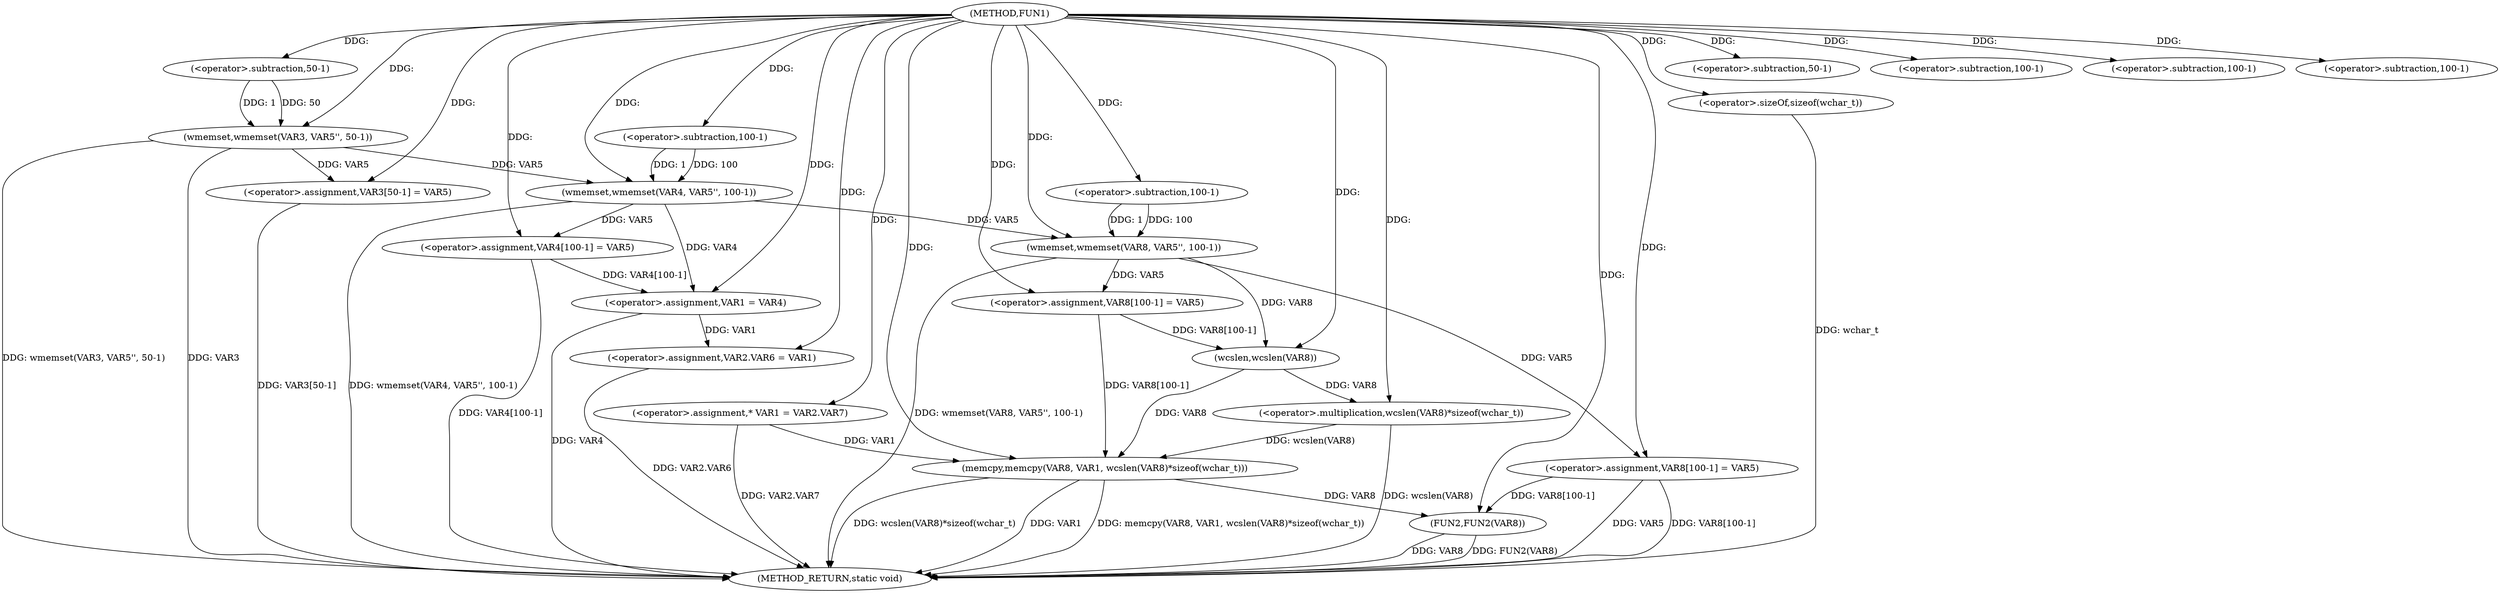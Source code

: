 digraph FUN1 {  
"1000100" [label = "(METHOD,FUN1)" ]
"1000179" [label = "(METHOD_RETURN,static void)" ]
"1000106" [label = "(wmemset,wmemset(VAR3, VAR5'', 50-1))" ]
"1000109" [label = "(<operator>.subtraction,50-1)" ]
"1000112" [label = "(<operator>.assignment,VAR3[50-1] = VAR5)" ]
"1000115" [label = "(<operator>.subtraction,50-1)" ]
"1000119" [label = "(wmemset,wmemset(VAR4, VAR5'', 100-1))" ]
"1000122" [label = "(<operator>.subtraction,100-1)" ]
"1000125" [label = "(<operator>.assignment,VAR4[100-1] = VAR5)" ]
"1000128" [label = "(<operator>.subtraction,100-1)" ]
"1000132" [label = "(<operator>.assignment,VAR1 = VAR4)" ]
"1000135" [label = "(<operator>.assignment,VAR2.VAR6 = VAR1)" ]
"1000142" [label = "(<operator>.assignment,* VAR1 = VAR2.VAR7)" ]
"1000149" [label = "(wmemset,wmemset(VAR8, VAR5'', 100-1))" ]
"1000152" [label = "(<operator>.subtraction,100-1)" ]
"1000155" [label = "(<operator>.assignment,VAR8[100-1] = VAR5)" ]
"1000158" [label = "(<operator>.subtraction,100-1)" ]
"1000162" [label = "(memcpy,memcpy(VAR8, VAR1, wcslen(VAR8)*sizeof(wchar_t)))" ]
"1000165" [label = "(<operator>.multiplication,wcslen(VAR8)*sizeof(wchar_t))" ]
"1000166" [label = "(wcslen,wcslen(VAR8))" ]
"1000168" [label = "(<operator>.sizeOf,sizeof(wchar_t))" ]
"1000170" [label = "(<operator>.assignment,VAR8[100-1] = VAR5)" ]
"1000173" [label = "(<operator>.subtraction,100-1)" ]
"1000177" [label = "(FUN2,FUN2(VAR8))" ]
  "1000177" -> "1000179"  [ label = "DDG: VAR8"] 
  "1000106" -> "1000179"  [ label = "DDG: VAR3"] 
  "1000168" -> "1000179"  [ label = "DDG: wchar_t"] 
  "1000165" -> "1000179"  [ label = "DDG: wcslen(VAR8)"] 
  "1000119" -> "1000179"  [ label = "DDG: wmemset(VAR4, VAR5'', 100-1)"] 
  "1000162" -> "1000179"  [ label = "DDG: memcpy(VAR8, VAR1, wcslen(VAR8)*sizeof(wchar_t))"] 
  "1000106" -> "1000179"  [ label = "DDG: wmemset(VAR3, VAR5'', 50-1)"] 
  "1000162" -> "1000179"  [ label = "DDG: wcslen(VAR8)*sizeof(wchar_t)"] 
  "1000162" -> "1000179"  [ label = "DDG: VAR1"] 
  "1000125" -> "1000179"  [ label = "DDG: VAR4[100-1]"] 
  "1000142" -> "1000179"  [ label = "DDG: VAR2.VAR7"] 
  "1000132" -> "1000179"  [ label = "DDG: VAR4"] 
  "1000149" -> "1000179"  [ label = "DDG: wmemset(VAR8, VAR5'', 100-1)"] 
  "1000170" -> "1000179"  [ label = "DDG: VAR5"] 
  "1000112" -> "1000179"  [ label = "DDG: VAR3[50-1]"] 
  "1000135" -> "1000179"  [ label = "DDG: VAR2.VAR6"] 
  "1000170" -> "1000179"  [ label = "DDG: VAR8[100-1]"] 
  "1000177" -> "1000179"  [ label = "DDG: FUN2(VAR8)"] 
  "1000100" -> "1000106"  [ label = "DDG: "] 
  "1000109" -> "1000106"  [ label = "DDG: 50"] 
  "1000109" -> "1000106"  [ label = "DDG: 1"] 
  "1000100" -> "1000109"  [ label = "DDG: "] 
  "1000106" -> "1000112"  [ label = "DDG: VAR5"] 
  "1000100" -> "1000112"  [ label = "DDG: "] 
  "1000100" -> "1000115"  [ label = "DDG: "] 
  "1000100" -> "1000119"  [ label = "DDG: "] 
  "1000106" -> "1000119"  [ label = "DDG: VAR5"] 
  "1000122" -> "1000119"  [ label = "DDG: 100"] 
  "1000122" -> "1000119"  [ label = "DDG: 1"] 
  "1000100" -> "1000122"  [ label = "DDG: "] 
  "1000119" -> "1000125"  [ label = "DDG: VAR5"] 
  "1000100" -> "1000125"  [ label = "DDG: "] 
  "1000100" -> "1000128"  [ label = "DDG: "] 
  "1000125" -> "1000132"  [ label = "DDG: VAR4[100-1]"] 
  "1000119" -> "1000132"  [ label = "DDG: VAR4"] 
  "1000100" -> "1000132"  [ label = "DDG: "] 
  "1000132" -> "1000135"  [ label = "DDG: VAR1"] 
  "1000100" -> "1000135"  [ label = "DDG: "] 
  "1000100" -> "1000142"  [ label = "DDG: "] 
  "1000100" -> "1000149"  [ label = "DDG: "] 
  "1000119" -> "1000149"  [ label = "DDG: VAR5"] 
  "1000152" -> "1000149"  [ label = "DDG: 100"] 
  "1000152" -> "1000149"  [ label = "DDG: 1"] 
  "1000100" -> "1000152"  [ label = "DDG: "] 
  "1000149" -> "1000155"  [ label = "DDG: VAR5"] 
  "1000100" -> "1000155"  [ label = "DDG: "] 
  "1000100" -> "1000158"  [ label = "DDG: "] 
  "1000166" -> "1000162"  [ label = "DDG: VAR8"] 
  "1000155" -> "1000162"  [ label = "DDG: VAR8[100-1]"] 
  "1000100" -> "1000162"  [ label = "DDG: "] 
  "1000142" -> "1000162"  [ label = "DDG: VAR1"] 
  "1000165" -> "1000162"  [ label = "DDG: wcslen(VAR8)"] 
  "1000166" -> "1000165"  [ label = "DDG: VAR8"] 
  "1000149" -> "1000166"  [ label = "DDG: VAR8"] 
  "1000155" -> "1000166"  [ label = "DDG: VAR8[100-1]"] 
  "1000100" -> "1000166"  [ label = "DDG: "] 
  "1000100" -> "1000165"  [ label = "DDG: "] 
  "1000100" -> "1000168"  [ label = "DDG: "] 
  "1000100" -> "1000170"  [ label = "DDG: "] 
  "1000149" -> "1000170"  [ label = "DDG: VAR5"] 
  "1000100" -> "1000173"  [ label = "DDG: "] 
  "1000170" -> "1000177"  [ label = "DDG: VAR8[100-1]"] 
  "1000162" -> "1000177"  [ label = "DDG: VAR8"] 
  "1000100" -> "1000177"  [ label = "DDG: "] 
}
